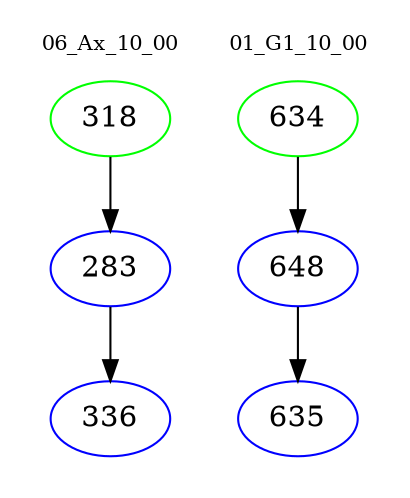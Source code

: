 digraph{
subgraph cluster_0 {
color = white
label = "06_Ax_10_00";
fontsize=10;
T0_318 [label="318", color="green"]
T0_318 -> T0_283 [color="black"]
T0_283 [label="283", color="blue"]
T0_283 -> T0_336 [color="black"]
T0_336 [label="336", color="blue"]
}
subgraph cluster_1 {
color = white
label = "01_G1_10_00";
fontsize=10;
T1_634 [label="634", color="green"]
T1_634 -> T1_648 [color="black"]
T1_648 [label="648", color="blue"]
T1_648 -> T1_635 [color="black"]
T1_635 [label="635", color="blue"]
}
}
